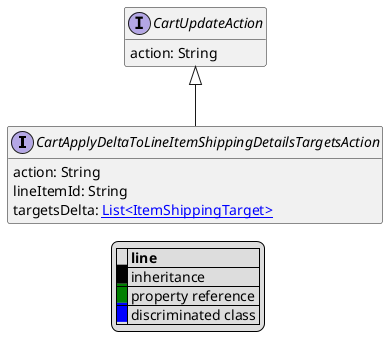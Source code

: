 @startuml

hide empty fields
hide empty methods
legend
|= |= line |
|<back:black>   </back>| inheritance |
|<back:green>   </back>| property reference |
|<back:blue>   </back>| discriminated class |
endlegend
interface CartApplyDeltaToLineItemShippingDetailsTargetsAction [[CartApplyDeltaToLineItemShippingDetailsTargetsAction.svg]] extends CartUpdateAction {
    action: String
    lineItemId: String
    targetsDelta: [[ItemShippingTarget.svg List<ItemShippingTarget>]]
}
interface CartUpdateAction [[CartUpdateAction.svg]]  {
    action: String
}





@enduml
